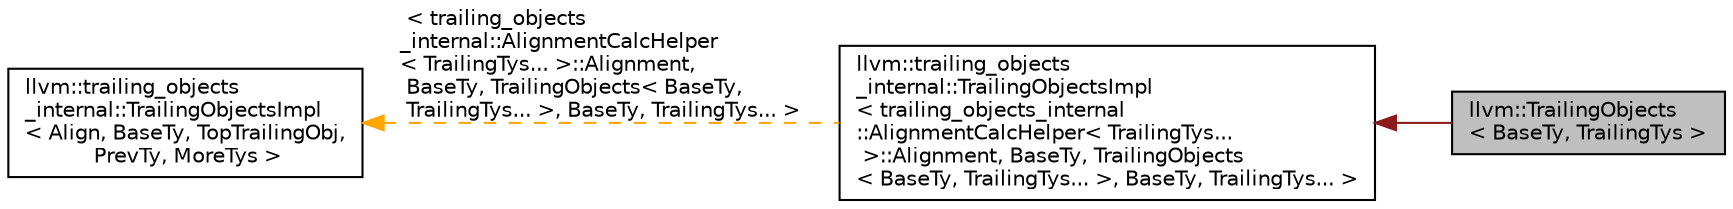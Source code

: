 digraph "llvm::TrailingObjects&lt; BaseTy, TrailingTys &gt;"
{
 // LATEX_PDF_SIZE
  bgcolor="transparent";
  edge [fontname="Helvetica",fontsize="10",labelfontname="Helvetica",labelfontsize="10"];
  node [fontname="Helvetica",fontsize="10",shape=record];
  rankdir="LR";
  Node1 [label="llvm::TrailingObjects\l\< BaseTy, TrailingTys \>",height=0.2,width=0.4,color="black", fillcolor="grey75", style="filled", fontcolor="black",tooltip="See the file comment for details on the usage of the TrailingObjects type."];
  Node2 -> Node1 [dir="back",color="firebrick4",fontsize="10",style="solid",fontname="Helvetica"];
  Node2 [label="llvm::trailing_objects\l_internal::TrailingObjectsImpl\l\< trailing_objects_internal\l::AlignmentCalcHelper\< TrailingTys...\l \>::Alignment, BaseTy, TrailingObjects\l\< BaseTy, TrailingTys... \>, BaseTy, TrailingTys... \>",height=0.2,width=0.4,color="black",URL="$classllvm_1_1trailing__objects__internal_1_1TrailingObjectsImpl.html",tooltip=" "];
  Node3 -> Node2 [dir="back",color="orange",fontsize="10",style="dashed",label=" \< trailing_objects\l_internal::AlignmentCalcHelper\l\< TrailingTys... \>::Alignment,\l BaseTy, TrailingObjects\< BaseTy,\l TrailingTys... \>, BaseTy, TrailingTys... \>" ,fontname="Helvetica"];
  Node3 [label="llvm::trailing_objects\l_internal::TrailingObjectsImpl\l\< Align, BaseTy, TopTrailingObj,\l PrevTy, MoreTys \>",height=0.2,width=0.4,color="black",URL="$classllvm_1_1trailing__objects__internal_1_1TrailingObjectsImpl.html",tooltip=" "];
}
